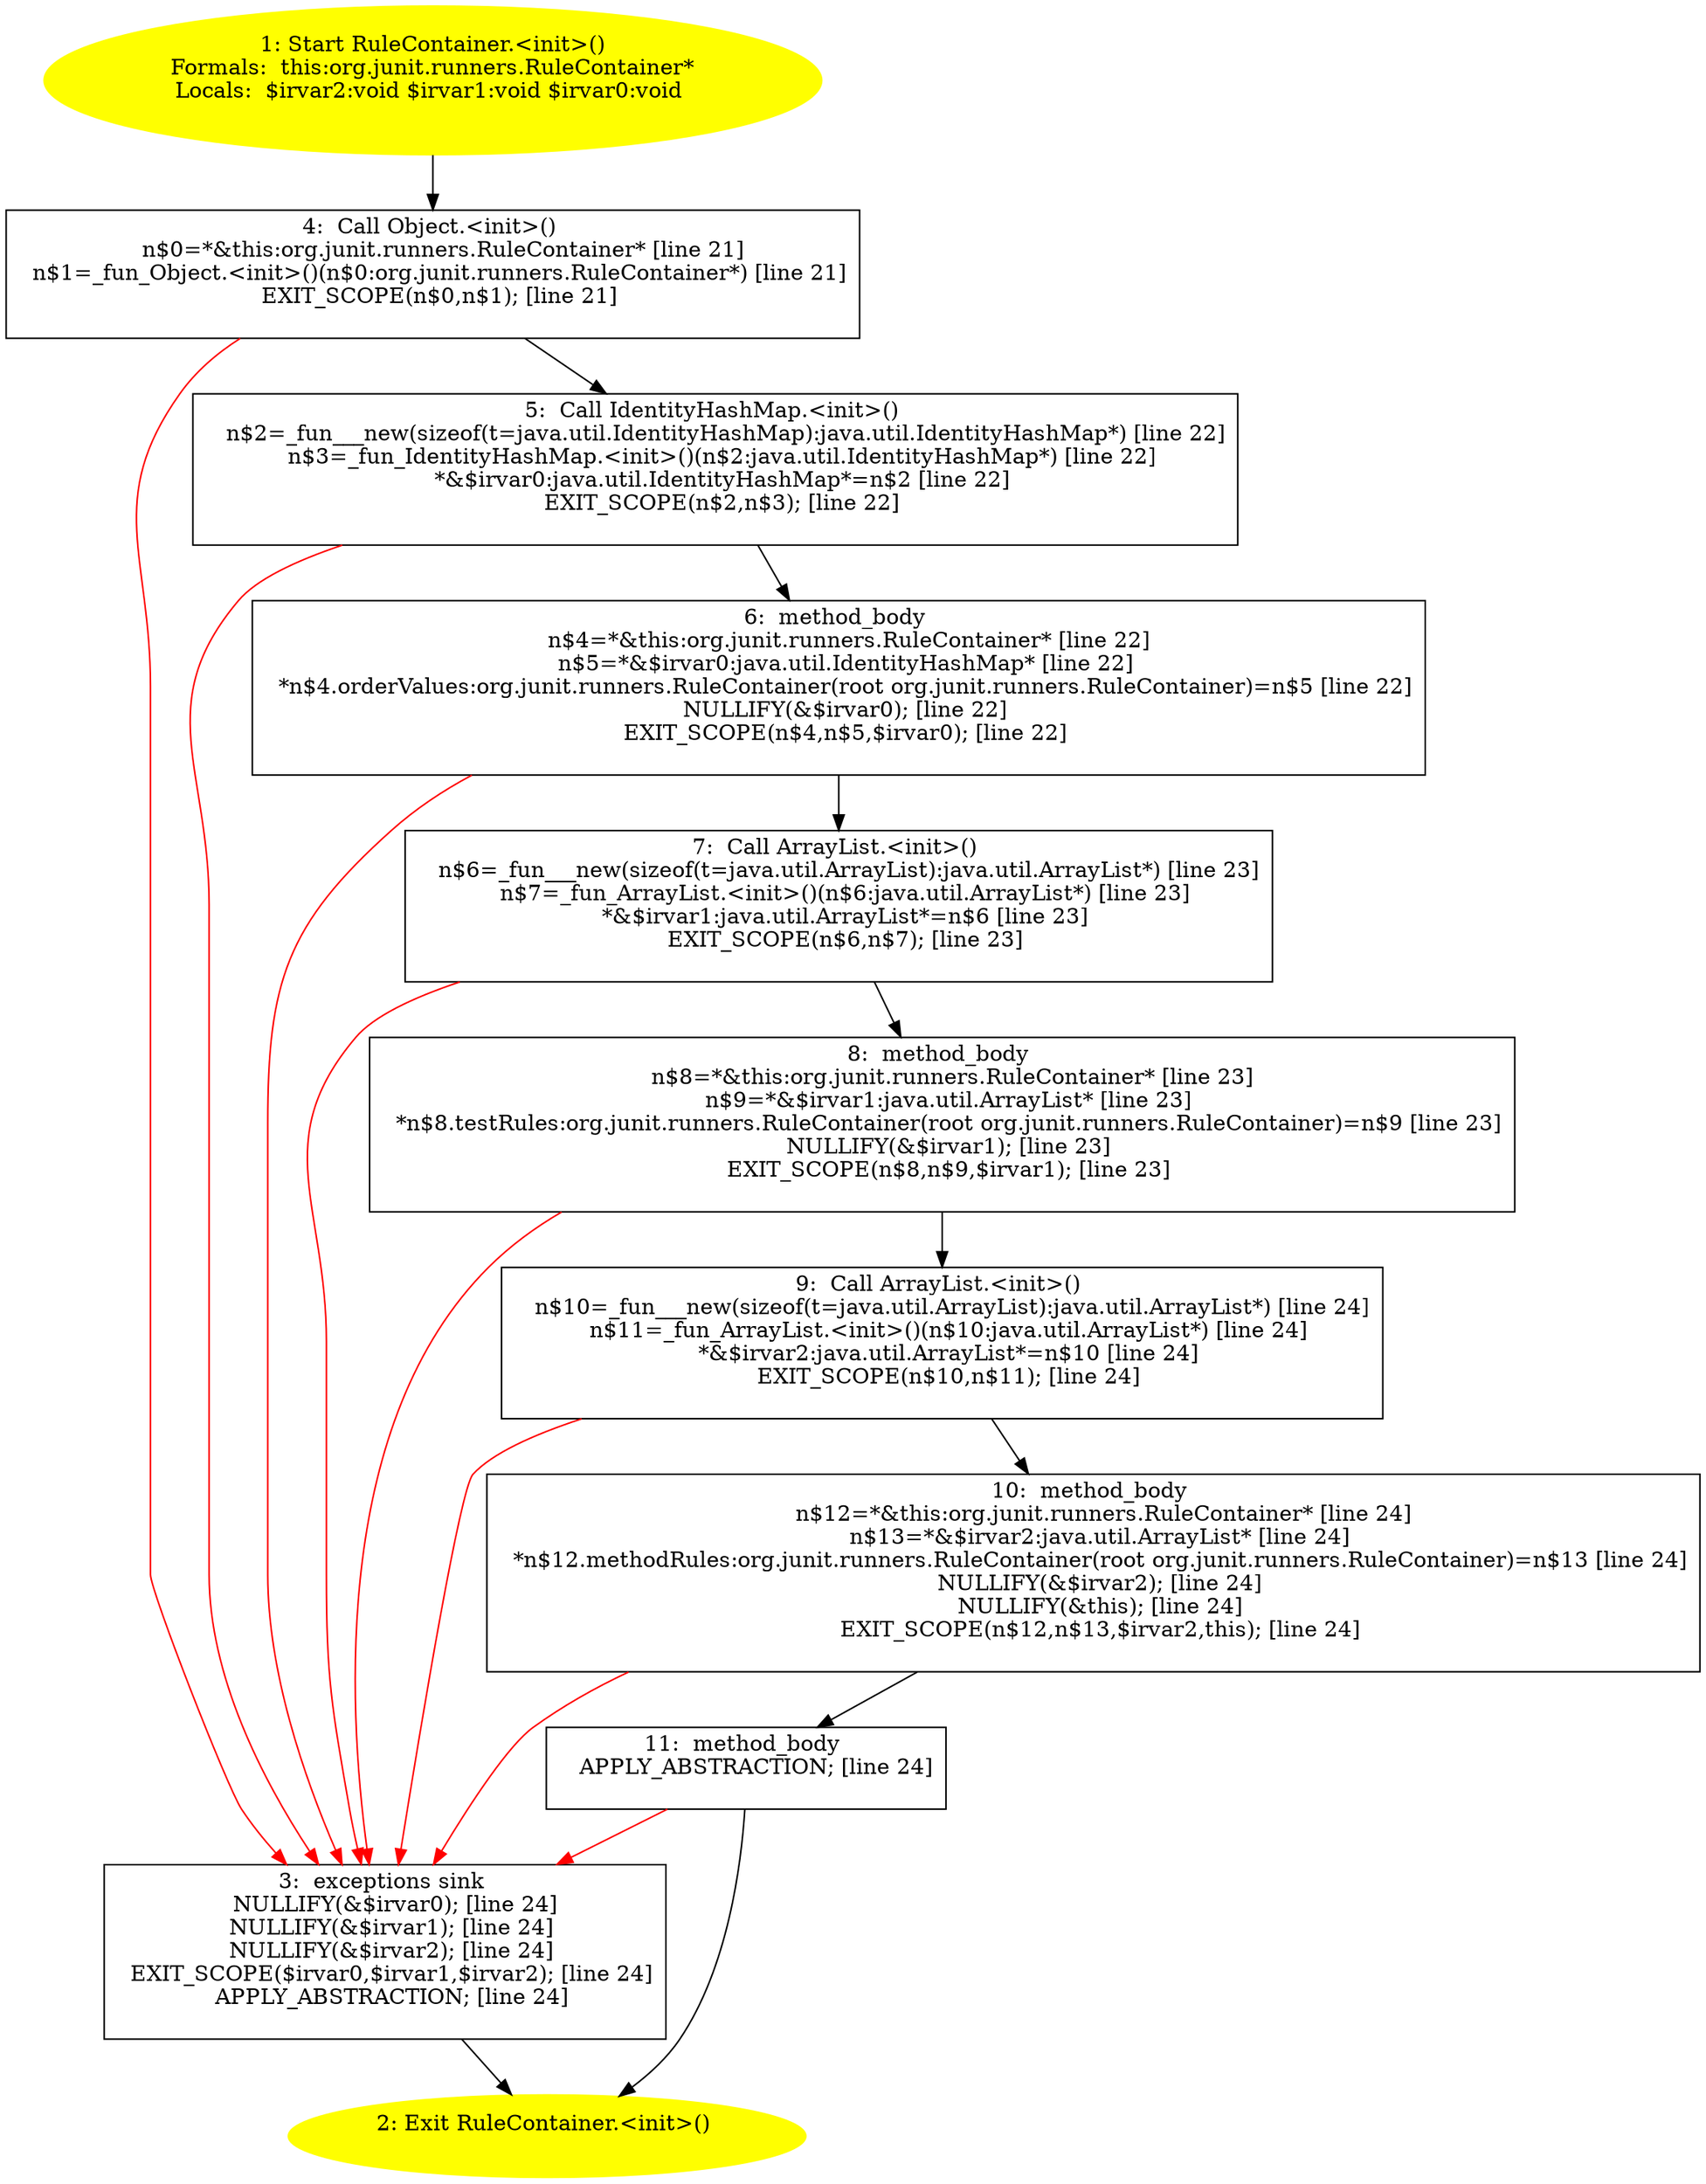 /* @generated */
digraph cfg {
"org.junit.runners.RuleContainer.<init>().abcd89b1aaaab6a78887d359e7f856ff_1" [label="1: Start RuleContainer.<init>()\nFormals:  this:org.junit.runners.RuleContainer*\nLocals:  $irvar2:void $irvar1:void $irvar0:void \n  " color=yellow style=filled]
	

	 "org.junit.runners.RuleContainer.<init>().abcd89b1aaaab6a78887d359e7f856ff_1" -> "org.junit.runners.RuleContainer.<init>().abcd89b1aaaab6a78887d359e7f856ff_4" ;
"org.junit.runners.RuleContainer.<init>().abcd89b1aaaab6a78887d359e7f856ff_2" [label="2: Exit RuleContainer.<init>() \n  " color=yellow style=filled]
	

"org.junit.runners.RuleContainer.<init>().abcd89b1aaaab6a78887d359e7f856ff_3" [label="3:  exceptions sink \n   NULLIFY(&$irvar0); [line 24]\n  NULLIFY(&$irvar1); [line 24]\n  NULLIFY(&$irvar2); [line 24]\n  EXIT_SCOPE($irvar0,$irvar1,$irvar2); [line 24]\n  APPLY_ABSTRACTION; [line 24]\n " shape="box"]
	

	 "org.junit.runners.RuleContainer.<init>().abcd89b1aaaab6a78887d359e7f856ff_3" -> "org.junit.runners.RuleContainer.<init>().abcd89b1aaaab6a78887d359e7f856ff_2" ;
"org.junit.runners.RuleContainer.<init>().abcd89b1aaaab6a78887d359e7f856ff_4" [label="4:  Call Object.<init>() \n   n$0=*&this:org.junit.runners.RuleContainer* [line 21]\n  n$1=_fun_Object.<init>()(n$0:org.junit.runners.RuleContainer*) [line 21]\n  EXIT_SCOPE(n$0,n$1); [line 21]\n " shape="box"]
	

	 "org.junit.runners.RuleContainer.<init>().abcd89b1aaaab6a78887d359e7f856ff_4" -> "org.junit.runners.RuleContainer.<init>().abcd89b1aaaab6a78887d359e7f856ff_5" ;
	 "org.junit.runners.RuleContainer.<init>().abcd89b1aaaab6a78887d359e7f856ff_4" -> "org.junit.runners.RuleContainer.<init>().abcd89b1aaaab6a78887d359e7f856ff_3" [color="red" ];
"org.junit.runners.RuleContainer.<init>().abcd89b1aaaab6a78887d359e7f856ff_5" [label="5:  Call IdentityHashMap.<init>() \n   n$2=_fun___new(sizeof(t=java.util.IdentityHashMap):java.util.IdentityHashMap*) [line 22]\n  n$3=_fun_IdentityHashMap.<init>()(n$2:java.util.IdentityHashMap*) [line 22]\n  *&$irvar0:java.util.IdentityHashMap*=n$2 [line 22]\n  EXIT_SCOPE(n$2,n$3); [line 22]\n " shape="box"]
	

	 "org.junit.runners.RuleContainer.<init>().abcd89b1aaaab6a78887d359e7f856ff_5" -> "org.junit.runners.RuleContainer.<init>().abcd89b1aaaab6a78887d359e7f856ff_6" ;
	 "org.junit.runners.RuleContainer.<init>().abcd89b1aaaab6a78887d359e7f856ff_5" -> "org.junit.runners.RuleContainer.<init>().abcd89b1aaaab6a78887d359e7f856ff_3" [color="red" ];
"org.junit.runners.RuleContainer.<init>().abcd89b1aaaab6a78887d359e7f856ff_6" [label="6:  method_body \n   n$4=*&this:org.junit.runners.RuleContainer* [line 22]\n  n$5=*&$irvar0:java.util.IdentityHashMap* [line 22]\n  *n$4.orderValues:org.junit.runners.RuleContainer(root org.junit.runners.RuleContainer)=n$5 [line 22]\n  NULLIFY(&$irvar0); [line 22]\n  EXIT_SCOPE(n$4,n$5,$irvar0); [line 22]\n " shape="box"]
	

	 "org.junit.runners.RuleContainer.<init>().abcd89b1aaaab6a78887d359e7f856ff_6" -> "org.junit.runners.RuleContainer.<init>().abcd89b1aaaab6a78887d359e7f856ff_7" ;
	 "org.junit.runners.RuleContainer.<init>().abcd89b1aaaab6a78887d359e7f856ff_6" -> "org.junit.runners.RuleContainer.<init>().abcd89b1aaaab6a78887d359e7f856ff_3" [color="red" ];
"org.junit.runners.RuleContainer.<init>().abcd89b1aaaab6a78887d359e7f856ff_7" [label="7:  Call ArrayList.<init>() \n   n$6=_fun___new(sizeof(t=java.util.ArrayList):java.util.ArrayList*) [line 23]\n  n$7=_fun_ArrayList.<init>()(n$6:java.util.ArrayList*) [line 23]\n  *&$irvar1:java.util.ArrayList*=n$6 [line 23]\n  EXIT_SCOPE(n$6,n$7); [line 23]\n " shape="box"]
	

	 "org.junit.runners.RuleContainer.<init>().abcd89b1aaaab6a78887d359e7f856ff_7" -> "org.junit.runners.RuleContainer.<init>().abcd89b1aaaab6a78887d359e7f856ff_8" ;
	 "org.junit.runners.RuleContainer.<init>().abcd89b1aaaab6a78887d359e7f856ff_7" -> "org.junit.runners.RuleContainer.<init>().abcd89b1aaaab6a78887d359e7f856ff_3" [color="red" ];
"org.junit.runners.RuleContainer.<init>().abcd89b1aaaab6a78887d359e7f856ff_8" [label="8:  method_body \n   n$8=*&this:org.junit.runners.RuleContainer* [line 23]\n  n$9=*&$irvar1:java.util.ArrayList* [line 23]\n  *n$8.testRules:org.junit.runners.RuleContainer(root org.junit.runners.RuleContainer)=n$9 [line 23]\n  NULLIFY(&$irvar1); [line 23]\n  EXIT_SCOPE(n$8,n$9,$irvar1); [line 23]\n " shape="box"]
	

	 "org.junit.runners.RuleContainer.<init>().abcd89b1aaaab6a78887d359e7f856ff_8" -> "org.junit.runners.RuleContainer.<init>().abcd89b1aaaab6a78887d359e7f856ff_9" ;
	 "org.junit.runners.RuleContainer.<init>().abcd89b1aaaab6a78887d359e7f856ff_8" -> "org.junit.runners.RuleContainer.<init>().abcd89b1aaaab6a78887d359e7f856ff_3" [color="red" ];
"org.junit.runners.RuleContainer.<init>().abcd89b1aaaab6a78887d359e7f856ff_9" [label="9:  Call ArrayList.<init>() \n   n$10=_fun___new(sizeof(t=java.util.ArrayList):java.util.ArrayList*) [line 24]\n  n$11=_fun_ArrayList.<init>()(n$10:java.util.ArrayList*) [line 24]\n  *&$irvar2:java.util.ArrayList*=n$10 [line 24]\n  EXIT_SCOPE(n$10,n$11); [line 24]\n " shape="box"]
	

	 "org.junit.runners.RuleContainer.<init>().abcd89b1aaaab6a78887d359e7f856ff_9" -> "org.junit.runners.RuleContainer.<init>().abcd89b1aaaab6a78887d359e7f856ff_10" ;
	 "org.junit.runners.RuleContainer.<init>().abcd89b1aaaab6a78887d359e7f856ff_9" -> "org.junit.runners.RuleContainer.<init>().abcd89b1aaaab6a78887d359e7f856ff_3" [color="red" ];
"org.junit.runners.RuleContainer.<init>().abcd89b1aaaab6a78887d359e7f856ff_10" [label="10:  method_body \n   n$12=*&this:org.junit.runners.RuleContainer* [line 24]\n  n$13=*&$irvar2:java.util.ArrayList* [line 24]\n  *n$12.methodRules:org.junit.runners.RuleContainer(root org.junit.runners.RuleContainer)=n$13 [line 24]\n  NULLIFY(&$irvar2); [line 24]\n  NULLIFY(&this); [line 24]\n  EXIT_SCOPE(n$12,n$13,$irvar2,this); [line 24]\n " shape="box"]
	

	 "org.junit.runners.RuleContainer.<init>().abcd89b1aaaab6a78887d359e7f856ff_10" -> "org.junit.runners.RuleContainer.<init>().abcd89b1aaaab6a78887d359e7f856ff_11" ;
	 "org.junit.runners.RuleContainer.<init>().abcd89b1aaaab6a78887d359e7f856ff_10" -> "org.junit.runners.RuleContainer.<init>().abcd89b1aaaab6a78887d359e7f856ff_3" [color="red" ];
"org.junit.runners.RuleContainer.<init>().abcd89b1aaaab6a78887d359e7f856ff_11" [label="11:  method_body \n   APPLY_ABSTRACTION; [line 24]\n " shape="box"]
	

	 "org.junit.runners.RuleContainer.<init>().abcd89b1aaaab6a78887d359e7f856ff_11" -> "org.junit.runners.RuleContainer.<init>().abcd89b1aaaab6a78887d359e7f856ff_2" ;
	 "org.junit.runners.RuleContainer.<init>().abcd89b1aaaab6a78887d359e7f856ff_11" -> "org.junit.runners.RuleContainer.<init>().abcd89b1aaaab6a78887d359e7f856ff_3" [color="red" ];
}
